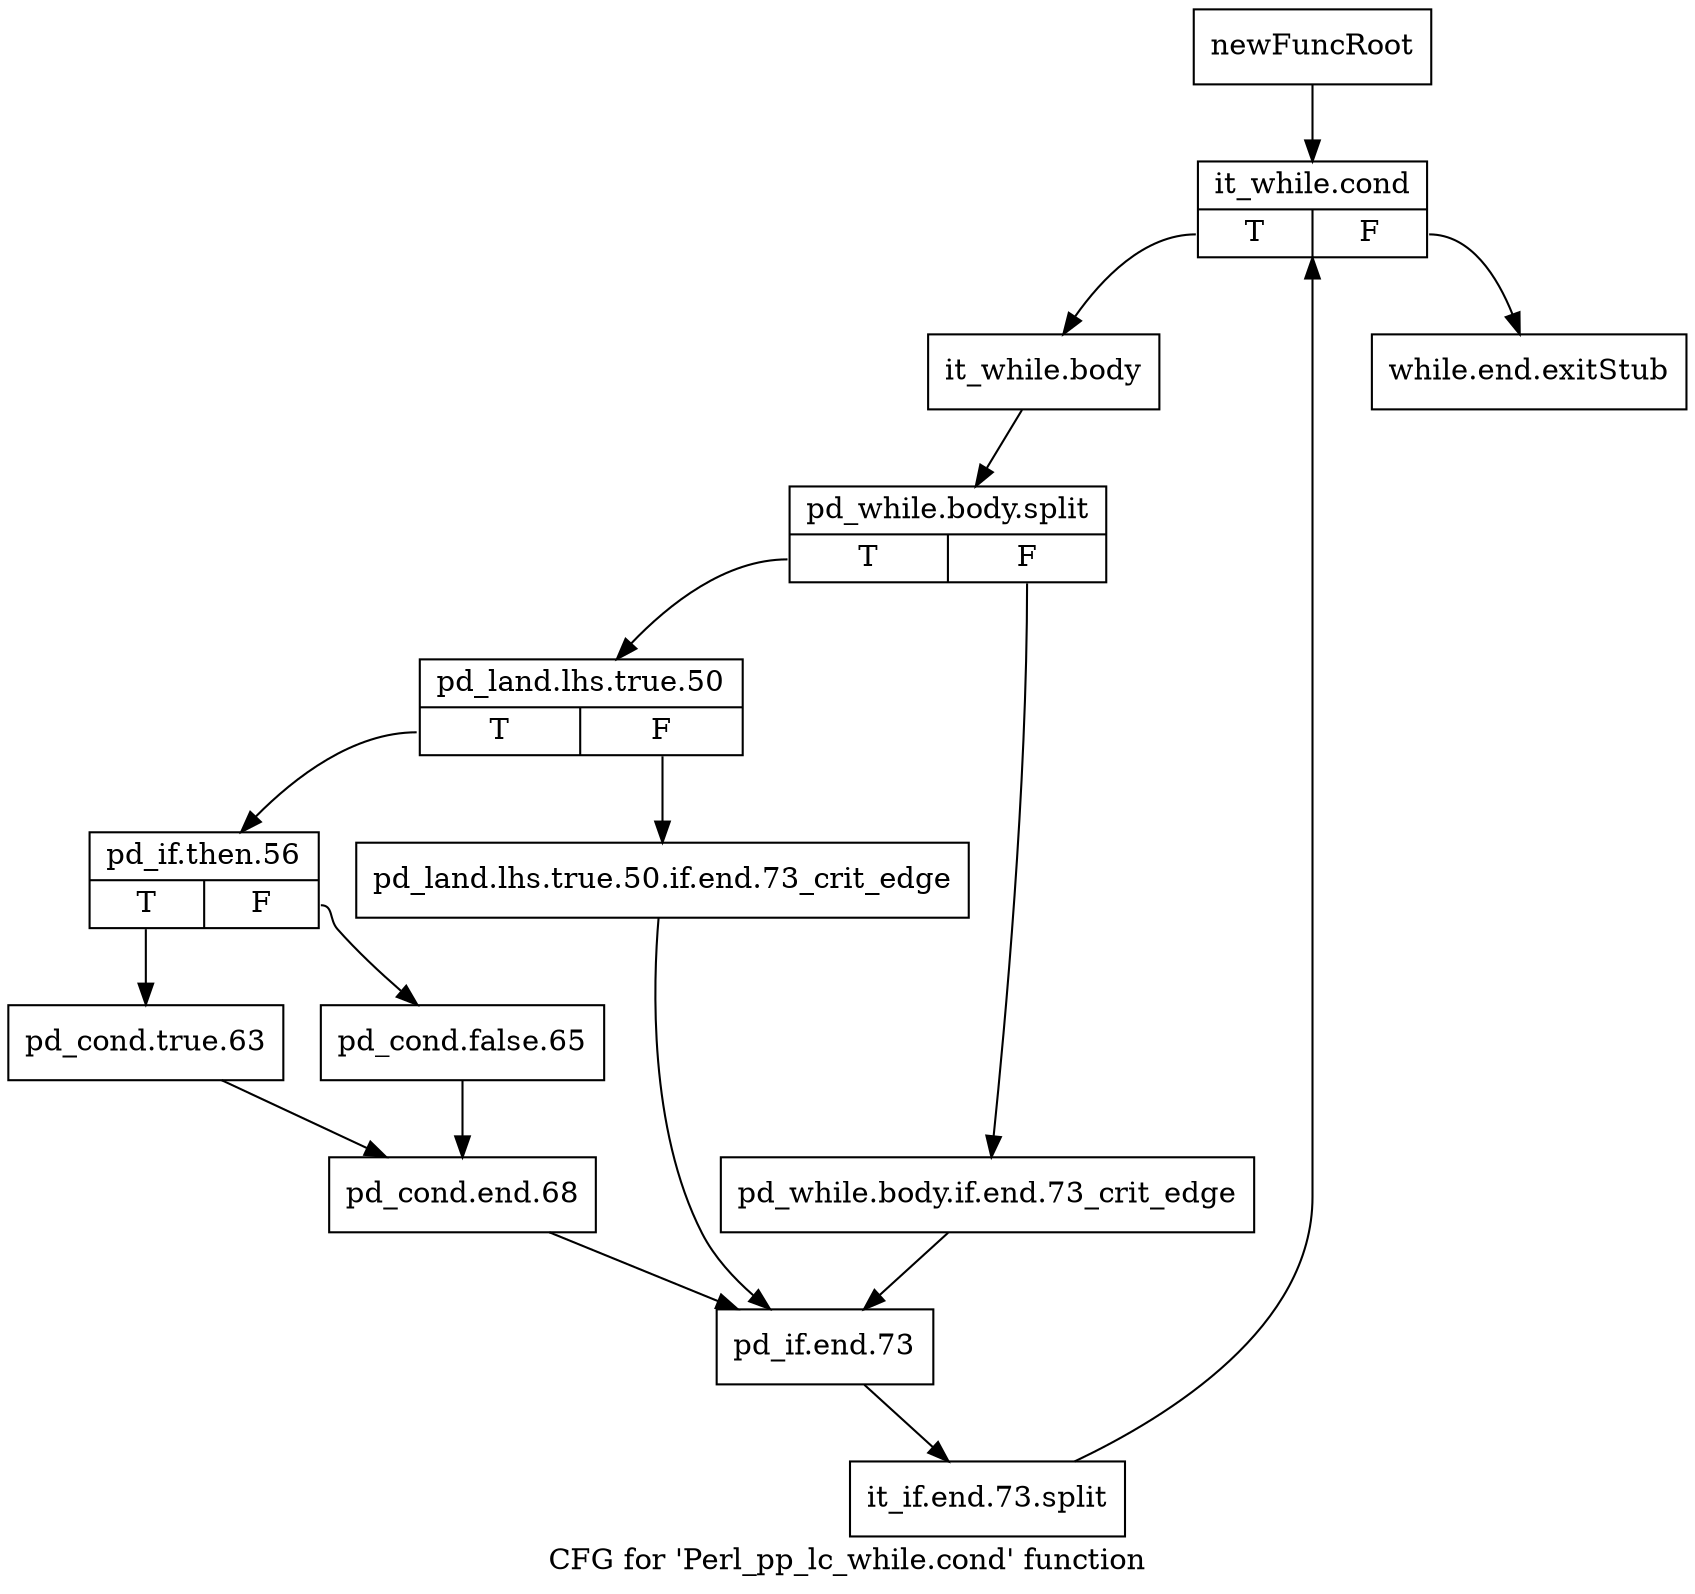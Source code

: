 digraph "CFG for 'Perl_pp_lc_while.cond' function" {
	label="CFG for 'Perl_pp_lc_while.cond' function";

	Node0x4e452a0 [shape=record,label="{newFuncRoot}"];
	Node0x4e452a0 -> Node0x4e45340;
	Node0x4e452f0 [shape=record,label="{while.end.exitStub}"];
	Node0x4e45340 [shape=record,label="{it_while.cond|{<s0>T|<s1>F}}"];
	Node0x4e45340:s0 -> Node0x4e45390;
	Node0x4e45340:s1 -> Node0x4e452f0;
	Node0x4e45390 [shape=record,label="{it_while.body}"];
	Node0x4e45390 -> Node0x649a7e0;
	Node0x649a7e0 [shape=record,label="{pd_while.body.split|{<s0>T|<s1>F}}"];
	Node0x649a7e0:s0 -> Node0x4e45430;
	Node0x649a7e0:s1 -> Node0x4e453e0;
	Node0x4e453e0 [shape=record,label="{pd_while.body.if.end.73_crit_edge}"];
	Node0x4e453e0 -> Node0x4e45610;
	Node0x4e45430 [shape=record,label="{pd_land.lhs.true.50|{<s0>T|<s1>F}}"];
	Node0x4e45430:s0 -> Node0x4e454d0;
	Node0x4e45430:s1 -> Node0x4e45480;
	Node0x4e45480 [shape=record,label="{pd_land.lhs.true.50.if.end.73_crit_edge}"];
	Node0x4e45480 -> Node0x4e45610;
	Node0x4e454d0 [shape=record,label="{pd_if.then.56|{<s0>T|<s1>F}}"];
	Node0x4e454d0:s0 -> Node0x4e45570;
	Node0x4e454d0:s1 -> Node0x4e45520;
	Node0x4e45520 [shape=record,label="{pd_cond.false.65}"];
	Node0x4e45520 -> Node0x4e455c0;
	Node0x4e45570 [shape=record,label="{pd_cond.true.63}"];
	Node0x4e45570 -> Node0x4e455c0;
	Node0x4e455c0 [shape=record,label="{pd_cond.end.68}"];
	Node0x4e455c0 -> Node0x4e45610;
	Node0x4e45610 [shape=record,label="{pd_if.end.73}"];
	Node0x4e45610 -> Node0x649a600;
	Node0x649a600 [shape=record,label="{it_if.end.73.split}"];
	Node0x649a600 -> Node0x4e45340;
}

